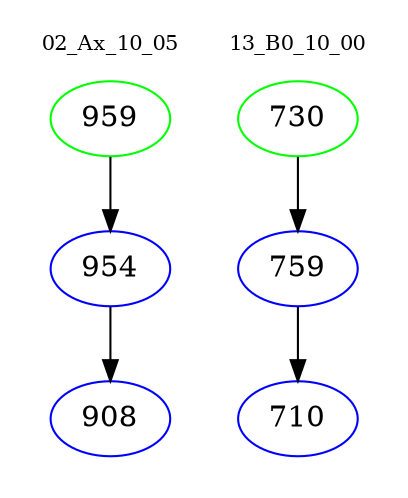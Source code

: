 digraph{
subgraph cluster_0 {
color = white
label = "02_Ax_10_05";
fontsize=10;
T0_959 [label="959", color="green"]
T0_959 -> T0_954 [color="black"]
T0_954 [label="954", color="blue"]
T0_954 -> T0_908 [color="black"]
T0_908 [label="908", color="blue"]
}
subgraph cluster_1 {
color = white
label = "13_B0_10_00";
fontsize=10;
T1_730 [label="730", color="green"]
T1_730 -> T1_759 [color="black"]
T1_759 [label="759", color="blue"]
T1_759 -> T1_710 [color="black"]
T1_710 [label="710", color="blue"]
}
}
